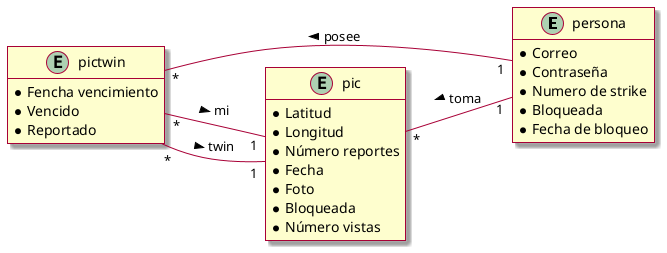 @startuml
'https://plantuml.com/sequence-diagram
skin rose
hide empty method
left to right direction

entity persona{
    * Correo
    * Contraseña
    * Numero de strike
    * Bloqueada
    * Fecha de bloqueo

}

entity pic{
    * Latitud
    * Longitud
    * Número reportes
    * Fecha
    * Foto
    * Bloqueada
    * Número vistas
}

pic"*" -- "1"persona: < toma

entity pictwin{
    * Fencha vencimiento
    * Vencido
    * Reportado
}
pictwin "*"-- "1"pic: > mi
pictwin "*"-- "1"pic: > twin
pictwin "*"-- "1"persona: < posee

@enduml